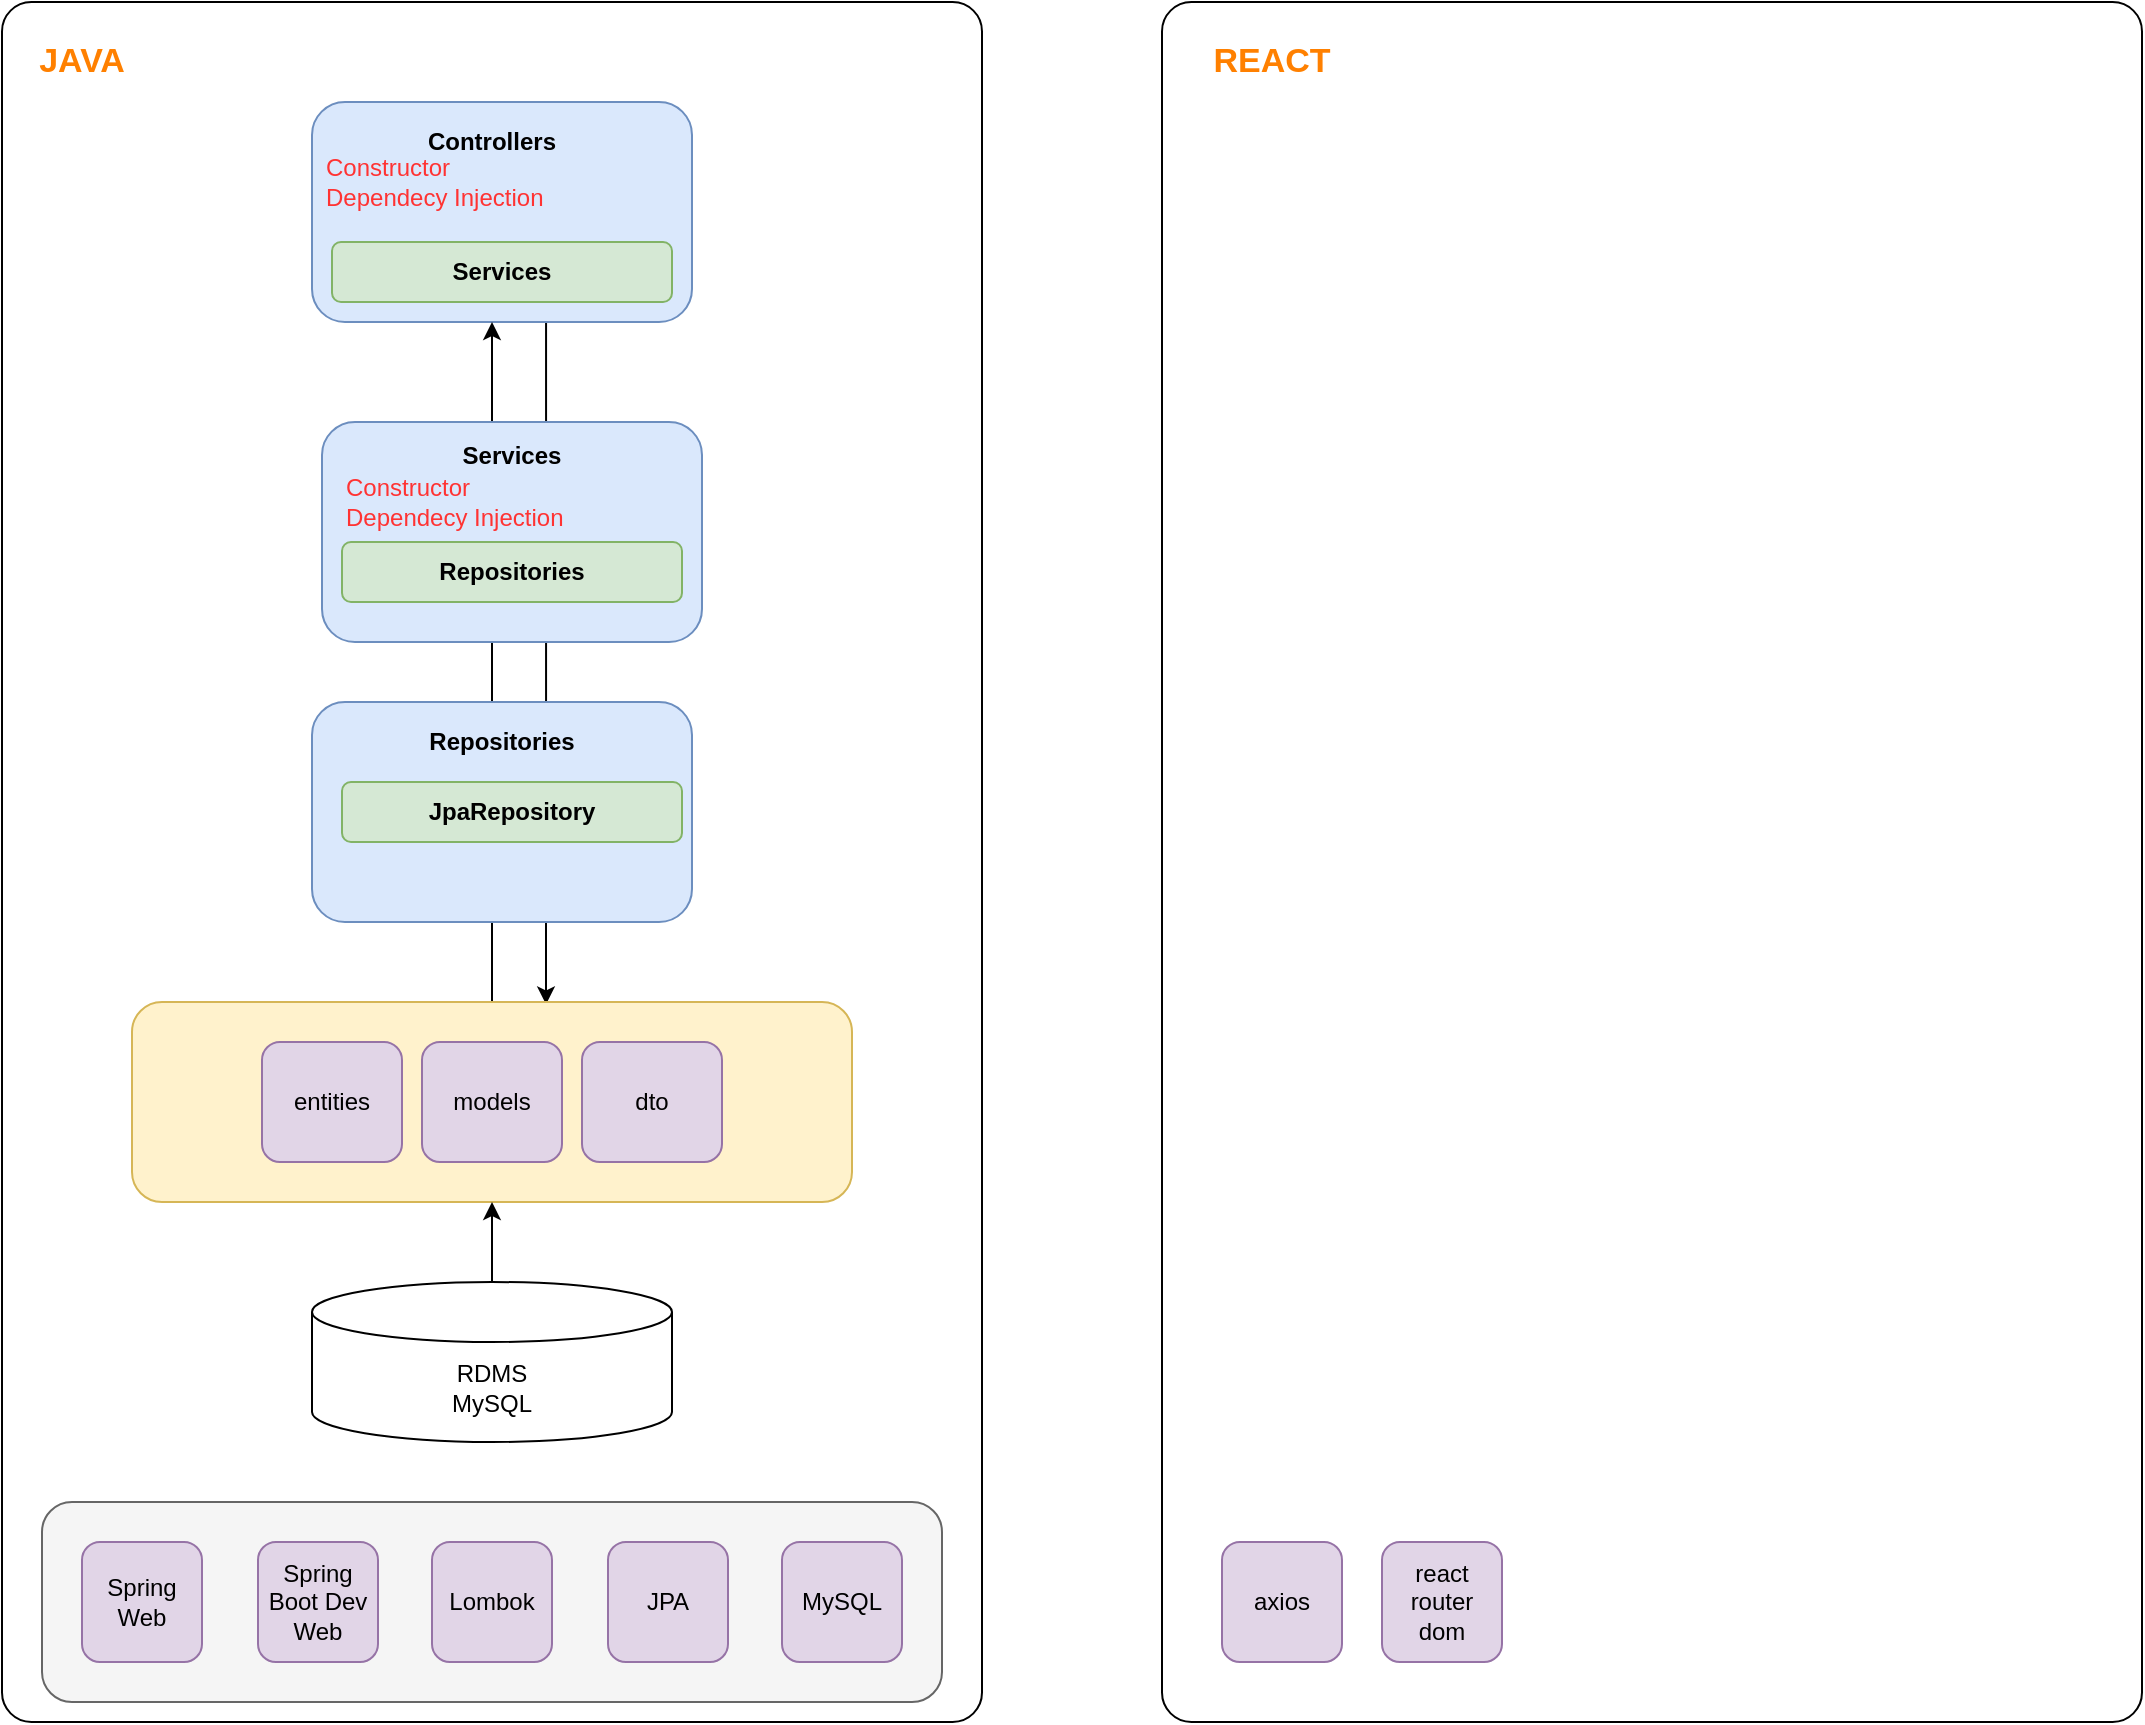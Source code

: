 <mxfile version="13.9.9" type="device" pages="2"><diagram id="8LnyWxudWZvHDe-soqNP" name="architecutre"><mxGraphModel dx="706" dy="1577" grid="1" gridSize="10" guides="1" tooltips="1" connect="1" arrows="1" fold="1" page="1" pageScale="1" pageWidth="827" pageHeight="1169" math="0" shadow="0"><root><mxCell id="0"/><mxCell id="1" parent="0"/><mxCell id="33TzwUarG2V96BFGJJyP-1" value="" style="rounded=1;whiteSpace=wrap;html=1;arcSize=3;" vertex="1" parent="1"><mxGeometry x="40" y="-240" width="490" height="860" as="geometry"/></mxCell><mxCell id="33TzwUarG2V96BFGJJyP-2" value="" style="rounded=1;whiteSpace=wrap;html=1;fontColor=#333333;align=center;fillColor=#f5f5f5;strokeColor=#666666;" vertex="1" parent="1"><mxGeometry x="60" y="510" width="450" height="100" as="geometry"/></mxCell><mxCell id="33TzwUarG2V96BFGJJyP-3" style="edgeStyle=orthogonalEdgeStyle;rounded=0;orthogonalLoop=1;jettySize=auto;html=1;entryX=0.575;entryY=0.012;entryDx=0;entryDy=0;entryPerimeter=0;exitX=0.616;exitY=0.998;exitDx=0;exitDy=0;exitPerimeter=0;" edge="1" parent="1" source="33TzwUarG2V96BFGJJyP-4" target="33TzwUarG2V96BFGJJyP-6"><mxGeometry relative="1" as="geometry"><Array as="points"/></mxGeometry></mxCell><mxCell id="33TzwUarG2V96BFGJJyP-4" value="" style="rounded=1;whiteSpace=wrap;html=1;fillColor=#dae8fc;strokeColor=#6c8ebf;" vertex="1" parent="1"><mxGeometry x="195" y="-190" width="190" height="110" as="geometry"/></mxCell><mxCell id="33TzwUarG2V96BFGJJyP-5" style="edgeStyle=orthogonalEdgeStyle;rounded=0;orthogonalLoop=1;jettySize=auto;html=1;" edge="1" parent="1" source="33TzwUarG2V96BFGJJyP-6" target="33TzwUarG2V96BFGJJyP-4"><mxGeometry relative="1" as="geometry"><Array as="points"><mxPoint x="270" y="280"/><mxPoint x="270" y="280"/></Array></mxGeometry></mxCell><mxCell id="33TzwUarG2V96BFGJJyP-6" value="" style="rounded=1;whiteSpace=wrap;html=1;fillColor=#fff2cc;strokeColor=#d6b656;" vertex="1" parent="1"><mxGeometry x="105" y="260" width="360" height="100" as="geometry"/></mxCell><mxCell id="33TzwUarG2V96BFGJJyP-7" value="Services" style="rounded=1;whiteSpace=wrap;html=1;fillColor=#d5e8d4;strokeColor=#82b366;fontStyle=1" vertex="1" parent="1"><mxGeometry x="205" y="-120" width="170" height="30" as="geometry"/></mxCell><mxCell id="33TzwUarG2V96BFGJJyP-8" value="Constructor &lt;br&gt;Dependecy Injection" style="text;html=1;strokeColor=none;fillColor=none;align=left;verticalAlign=middle;whiteSpace=wrap;rounded=0;fontColor=#FF3333;" vertex="1" parent="1"><mxGeometry x="200" y="-160" width="170" height="20" as="geometry"/></mxCell><mxCell id="33TzwUarG2V96BFGJJyP-9" value="Controllers" style="text;html=1;strokeColor=none;fillColor=none;align=center;verticalAlign=middle;whiteSpace=wrap;rounded=0;fontStyle=1" vertex="1" parent="1"><mxGeometry x="200" y="-180" width="170" height="20" as="geometry"/></mxCell><mxCell id="33TzwUarG2V96BFGJJyP-10" value="Spring Web" style="rounded=1;whiteSpace=wrap;html=1;align=center;fillColor=#e1d5e7;strokeColor=#9673a6;" vertex="1" parent="1"><mxGeometry x="80" y="530" width="60" height="60" as="geometry"/></mxCell><mxCell id="33TzwUarG2V96BFGJJyP-11" value="Spring Boot Dev Web" style="rounded=1;whiteSpace=wrap;html=1;align=center;fillColor=#e1d5e7;strokeColor=#9673a6;" vertex="1" parent="1"><mxGeometry x="168" y="530" width="60" height="60" as="geometry"/></mxCell><mxCell id="33TzwUarG2V96BFGJJyP-12" value="Lombok" style="rounded=1;whiteSpace=wrap;html=1;align=center;fillColor=#e1d5e7;strokeColor=#9673a6;" vertex="1" parent="1"><mxGeometry x="255" y="530" width="60" height="60" as="geometry"/></mxCell><mxCell id="33TzwUarG2V96BFGJJyP-13" value="JPA" style="rounded=1;whiteSpace=wrap;html=1;align=center;fillColor=#e1d5e7;strokeColor=#9673a6;" vertex="1" parent="1"><mxGeometry x="343" y="530" width="60" height="60" as="geometry"/></mxCell><mxCell id="33TzwUarG2V96BFGJJyP-14" value="MySQL" style="rounded=1;whiteSpace=wrap;html=1;align=center;fillColor=#e1d5e7;strokeColor=#9673a6;" vertex="1" parent="1"><mxGeometry x="430" y="530" width="60" height="60" as="geometry"/></mxCell><mxCell id="33TzwUarG2V96BFGJJyP-15" style="edgeStyle=orthogonalEdgeStyle;rounded=0;orthogonalLoop=1;jettySize=auto;html=1;fontColor=#000000;" edge="1" parent="1" source="33TzwUarG2V96BFGJJyP-16" target="33TzwUarG2V96BFGJJyP-6"><mxGeometry relative="1" as="geometry"/></mxCell><mxCell id="33TzwUarG2V96BFGJJyP-16" value="RDMS&lt;br&gt;MySQL" style="shape=cylinder3;whiteSpace=wrap;html=1;boundedLbl=1;backgroundOutline=1;size=15;fontColor=#000000;align=center;" vertex="1" parent="1"><mxGeometry x="195" y="400" width="180" height="80" as="geometry"/></mxCell><mxCell id="33TzwUarG2V96BFGJJyP-17" value="JAVA" style="text;html=1;strokeColor=none;fillColor=none;align=center;verticalAlign=middle;whiteSpace=wrap;rounded=0;fontStyle=1;fontSize=17;fontColor=#FF8000;" vertex="1" parent="1"><mxGeometry x="60" y="-220" width="40" height="20" as="geometry"/></mxCell><mxCell id="33TzwUarG2V96BFGJJyP-20" value="" style="rounded=1;whiteSpace=wrap;html=1;fillColor=#dae8fc;strokeColor=#6c8ebf;" vertex="1" parent="1"><mxGeometry x="200" y="-30" width="190" height="110" as="geometry"/></mxCell><mxCell id="33TzwUarG2V96BFGJJyP-21" value="Services" style="text;html=1;strokeColor=none;fillColor=none;align=center;verticalAlign=middle;whiteSpace=wrap;rounded=0;fontStyle=1" vertex="1" parent="1"><mxGeometry x="210" y="-23" width="170" height="20" as="geometry"/></mxCell><mxCell id="33TzwUarG2V96BFGJJyP-23" value="entities" style="rounded=1;whiteSpace=wrap;html=1;fillColor=#e1d5e7;strokeColor=#9673a6;" vertex="1" parent="1"><mxGeometry x="170" y="280" width="70" height="60" as="geometry"/></mxCell><mxCell id="33TzwUarG2V96BFGJJyP-26" value="models" style="rounded=1;whiteSpace=wrap;html=1;fillColor=#e1d5e7;strokeColor=#9673a6;" vertex="1" parent="1"><mxGeometry x="250" y="280" width="70" height="60" as="geometry"/></mxCell><mxCell id="33TzwUarG2V96BFGJJyP-27" value="dto" style="rounded=1;whiteSpace=wrap;html=1;fillColor=#e1d5e7;strokeColor=#9673a6;" vertex="1" parent="1"><mxGeometry x="330" y="280" width="70" height="60" as="geometry"/></mxCell><mxCell id="33TzwUarG2V96BFGJJyP-28" value="Repositories" style="rounded=1;whiteSpace=wrap;html=1;fillColor=#d5e8d4;strokeColor=#82b366;fontStyle=1" vertex="1" parent="1"><mxGeometry x="210" y="30" width="170" height="30" as="geometry"/></mxCell><mxCell id="33TzwUarG2V96BFGJJyP-29" value="Constructor &lt;br&gt;Dependecy Injection" style="text;html=1;strokeColor=none;fillColor=none;align=left;verticalAlign=middle;whiteSpace=wrap;rounded=0;fontColor=#FF3333;" vertex="1" parent="1"><mxGeometry x="210" width="170" height="20" as="geometry"/></mxCell><mxCell id="bewNSzS3muKJ3GSM_KU3-2" value="" style="rounded=1;whiteSpace=wrap;html=1;fillColor=#dae8fc;strokeColor=#6c8ebf;" vertex="1" parent="1"><mxGeometry x="195" y="110" width="190" height="110" as="geometry"/></mxCell><mxCell id="bewNSzS3muKJ3GSM_KU3-3" value="Repositories" style="text;html=1;strokeColor=none;fillColor=none;align=center;verticalAlign=middle;whiteSpace=wrap;rounded=0;fontStyle=1" vertex="1" parent="1"><mxGeometry x="205" y="120" width="170" height="20" as="geometry"/></mxCell><mxCell id="bewNSzS3muKJ3GSM_KU3-4" value="JpaRepository" style="rounded=1;whiteSpace=wrap;html=1;fillColor=#d5e8d4;strokeColor=#82b366;fontStyle=1" vertex="1" parent="1"><mxGeometry x="210" y="150" width="170" height="30" as="geometry"/></mxCell><mxCell id="bewNSzS3muKJ3GSM_KU3-5" value="" style="rounded=1;whiteSpace=wrap;html=1;arcSize=3;" vertex="1" parent="1"><mxGeometry x="620" y="-240" width="490" height="860" as="geometry"/></mxCell><mxCell id="bewNSzS3muKJ3GSM_KU3-6" value="REACT" style="text;html=1;strokeColor=none;fillColor=none;align=center;verticalAlign=middle;whiteSpace=wrap;rounded=0;fontStyle=1;fontSize=17;fontColor=#FF8000;" vertex="1" parent="1"><mxGeometry x="640" y="-220" width="70" height="20" as="geometry"/></mxCell><mxCell id="bewNSzS3muKJ3GSM_KU3-7" value="axios" style="rounded=1;whiteSpace=wrap;html=1;align=center;fillColor=#e1d5e7;strokeColor=#9673a6;" vertex="1" parent="1"><mxGeometry x="650" y="530" width="60" height="60" as="geometry"/></mxCell><mxCell id="bewNSzS3muKJ3GSM_KU3-8" value="react router dom" style="rounded=1;whiteSpace=wrap;html=1;align=center;fillColor=#e1d5e7;strokeColor=#9673a6;" vertex="1" parent="1"><mxGeometry x="730" y="530" width="60" height="60" as="geometry"/></mxCell></root></mxGraphModel></diagram><diagram id="kfv-dzmXolVLT_gyiLCh" name="Sayfa -2"><mxGraphModel dx="1024" dy="592" grid="1" gridSize="10" guides="1" tooltips="1" connect="1" arrows="1" fold="1" page="1" pageScale="1" pageWidth="827" pageHeight="1169" math="0" shadow="0"><root><mxCell id="Cs2NJ_7z54AVL7bP6cVF-0"/><mxCell id="Cs2NJ_7z54AVL7bP6cVF-1" parent="Cs2NJ_7z54AVL7bP6cVF-0"/></root></mxGraphModel></diagram></mxfile>